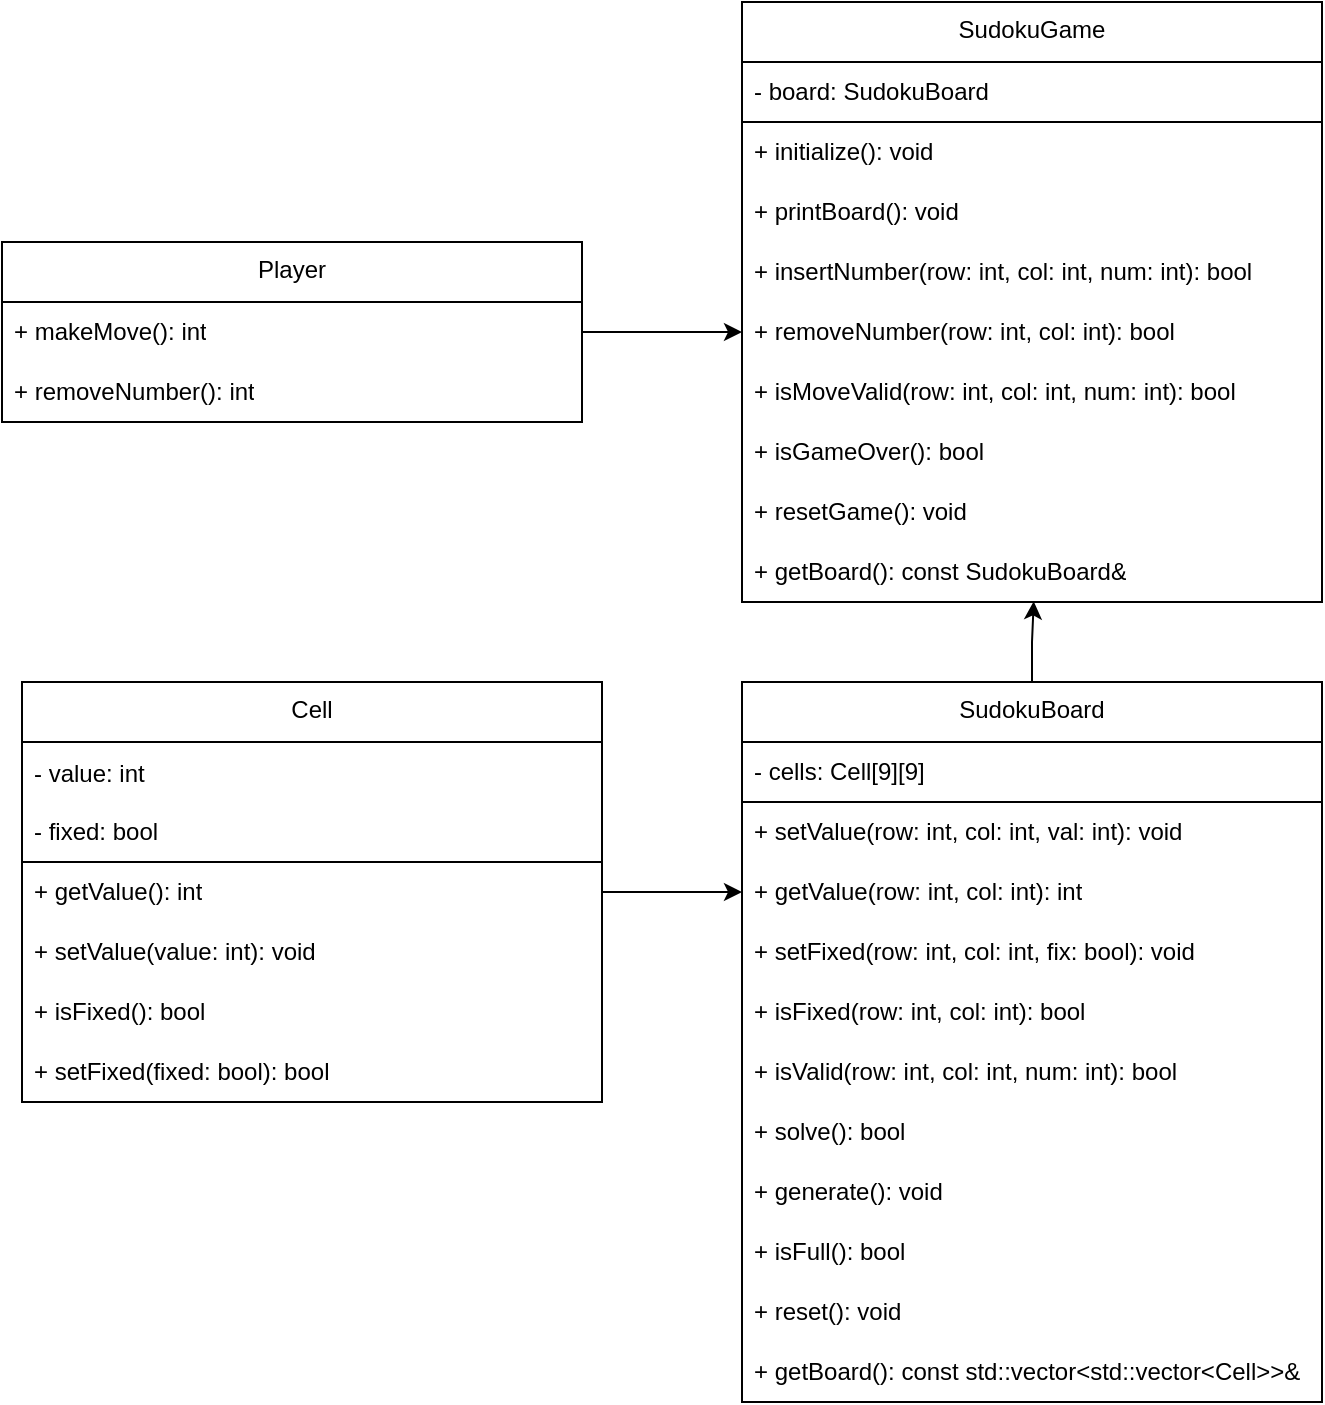 <mxfile version="24.2.5" type="google">
  <diagram name="Page-1" id="e5P0mwS1AretYM7_nfTY">
    <mxGraphModel dx="1434" dy="818" grid="1" gridSize="10" guides="1" tooltips="1" connect="1" arrows="1" fold="1" page="1" pageScale="1" pageWidth="850" pageHeight="1100" math="0" shadow="0">
      <root>
        <mxCell id="0" />
        <mxCell id="1" parent="0" />
        <mxCell id="xzZsynwT2GMZLObQLCWg-26" value="" style="edgeStyle=orthogonalEdgeStyle;rounded=0;orthogonalLoop=1;jettySize=auto;html=1;exitX=0.5;exitY=0;exitDx=0;exitDy=0;entryX=0.503;entryY=0.989;entryDx=0;entryDy=0;entryPerimeter=0;" parent="1" source="xzZsynwT2GMZLObQLCWg-16" target="xzZsynwT2GMZLObQLCWg-14" edge="1">
          <mxGeometry relative="1" as="geometry">
            <mxPoint x="425" y="360" as="targetPoint" />
          </mxGeometry>
        </mxCell>
        <mxCell id="xzZsynwT2GMZLObQLCWg-1" value="SudokuGame" style="swimlane;fontStyle=0;childLayout=stackLayout;horizontal=1;startSize=30;horizontalStack=0;resizeParent=1;resizeParentMax=0;resizeLast=0;collapsible=1;marginBottom=0;whiteSpace=wrap;html=1;align=center;verticalAlign=top;" parent="1" vertex="1">
          <mxGeometry x="460" y="40" width="290" height="300" as="geometry">
            <mxRectangle x="280" y="50" width="60" height="30" as="alternateBounds" />
          </mxGeometry>
        </mxCell>
        <mxCell id="xzZsynwT2GMZLObQLCWg-2" value="- board: SudokuBoard" style="text;strokeColor=default;fillColor=none;align=left;verticalAlign=middle;spacingLeft=4;spacingRight=4;overflow=hidden;points=[[0,0.5],[1,0.5]];portConstraint=eastwest;rotatable=0;whiteSpace=wrap;html=1;" parent="xzZsynwT2GMZLObQLCWg-1" vertex="1">
          <mxGeometry y="30" width="290" height="30" as="geometry" />
        </mxCell>
        <mxCell id="xzZsynwT2GMZLObQLCWg-3" value="+ initialize(): void" style="text;strokeColor=none;fillColor=none;align=left;verticalAlign=middle;spacingLeft=4;spacingRight=4;overflow=hidden;points=[[0,0.5],[1,0.5]];portConstraint=eastwest;rotatable=0;whiteSpace=wrap;html=1;" parent="xzZsynwT2GMZLObQLCWg-1" vertex="1">
          <mxGeometry y="60" width="290" height="30" as="geometry" />
        </mxCell>
        <mxCell id="xzZsynwT2GMZLObQLCWg-4" value="+ printBoard(): void" style="text;strokeColor=none;fillColor=none;align=left;verticalAlign=middle;spacingLeft=4;spacingRight=4;overflow=hidden;points=[[0,0.5],[1,0.5]];portConstraint=eastwest;rotatable=0;whiteSpace=wrap;html=1;" parent="xzZsynwT2GMZLObQLCWg-1" vertex="1">
          <mxGeometry y="90" width="290" height="30" as="geometry" />
        </mxCell>
        <mxCell id="xzZsynwT2GMZLObQLCWg-9" value="+ insertNumber(row: int, col: int, num: int): bool" style="text;strokeColor=none;fillColor=none;align=left;verticalAlign=middle;spacingLeft=4;spacingRight=4;overflow=hidden;points=[[0,0.5],[1,0.5]];portConstraint=eastwest;rotatable=0;whiteSpace=wrap;html=1;" parent="xzZsynwT2GMZLObQLCWg-1" vertex="1">
          <mxGeometry y="120" width="290" height="30" as="geometry" />
        </mxCell>
        <mxCell id="xzZsynwT2GMZLObQLCWg-10" value="+ removeNumber(row: int, col: int): bool" style="text;strokeColor=none;fillColor=none;align=left;verticalAlign=middle;spacingLeft=4;spacingRight=4;overflow=hidden;points=[[0,0.5],[1,0.5]];portConstraint=eastwest;rotatable=0;whiteSpace=wrap;html=1;" parent="xzZsynwT2GMZLObQLCWg-1" vertex="1">
          <mxGeometry y="150" width="290" height="30" as="geometry" />
        </mxCell>
        <mxCell id="xzZsynwT2GMZLObQLCWg-11" value="+ isMoveValid(row: int, col: int, num: int): bool" style="text;strokeColor=none;fillColor=none;align=left;verticalAlign=middle;spacingLeft=4;spacingRight=4;overflow=hidden;points=[[0,0.5],[1,0.5]];portConstraint=eastwest;rotatable=0;whiteSpace=wrap;html=1;" parent="xzZsynwT2GMZLObQLCWg-1" vertex="1">
          <mxGeometry y="180" width="290" height="30" as="geometry" />
        </mxCell>
        <mxCell id="xzZsynwT2GMZLObQLCWg-12" value="+ isGameOver(): bool" style="text;strokeColor=none;fillColor=none;align=left;verticalAlign=middle;spacingLeft=4;spacingRight=4;overflow=hidden;points=[[0,0.5],[1,0.5]];portConstraint=eastwest;rotatable=0;whiteSpace=wrap;html=1;" parent="xzZsynwT2GMZLObQLCWg-1" vertex="1">
          <mxGeometry y="210" width="290" height="30" as="geometry" />
        </mxCell>
        <mxCell id="xzZsynwT2GMZLObQLCWg-13" value="+ resetGame(): void  " style="text;strokeColor=none;fillColor=none;align=left;verticalAlign=middle;spacingLeft=4;spacingRight=4;overflow=hidden;points=[[0,0.5],[1,0.5]];portConstraint=eastwest;rotatable=0;whiteSpace=wrap;html=1;" parent="xzZsynwT2GMZLObQLCWg-1" vertex="1">
          <mxGeometry y="240" width="290" height="30" as="geometry" />
        </mxCell>
        <mxCell id="xzZsynwT2GMZLObQLCWg-14" value="+ getBoard(): const SudokuBoard&amp;amp;    " style="text;strokeColor=none;fillColor=none;align=left;verticalAlign=middle;spacingLeft=4;spacingRight=4;overflow=hidden;points=[[0,0.5],[1,0.5]];portConstraint=eastwest;rotatable=0;whiteSpace=wrap;html=1;" parent="xzZsynwT2GMZLObQLCWg-1" vertex="1">
          <mxGeometry y="270" width="290" height="30" as="geometry" />
        </mxCell>
        <mxCell id="xzZsynwT2GMZLObQLCWg-37" value="" style="edgeStyle=orthogonalEdgeStyle;rounded=0;orthogonalLoop=1;jettySize=auto;html=1;exitX=1;exitY=0.5;exitDx=0;exitDy=0;entryX=0;entryY=0.5;entryDx=0;entryDy=0;" parent="1" source="xzZsynwT2GMZLObQLCWg-30" target="xzZsynwT2GMZLObQLCWg-19" edge="1">
          <mxGeometry relative="1" as="geometry">
            <mxPoint x="425" y="580" as="sourcePoint" />
            <mxPoint x="440" y="600" as="targetPoint" />
            <Array as="points">
              <mxPoint x="420" y="485" />
              <mxPoint x="420" y="485" />
            </Array>
          </mxGeometry>
        </mxCell>
        <mxCell id="xzZsynwT2GMZLObQLCWg-16" value="SudokuBoard" style="swimlane;fontStyle=0;childLayout=stackLayout;horizontal=1;startSize=30;horizontalStack=0;resizeParent=1;resizeParentMax=0;resizeLast=0;collapsible=1;marginBottom=0;whiteSpace=wrap;html=1;align=center;verticalAlign=top;" parent="1" vertex="1">
          <mxGeometry x="460" y="380" width="290" height="360" as="geometry">
            <mxRectangle x="60" y="100" width="60" height="30" as="alternateBounds" />
          </mxGeometry>
        </mxCell>
        <mxCell id="xzZsynwT2GMZLObQLCWg-17" value="- cells: Cell[9][9]  " style="text;strokeColor=default;fillColor=none;align=left;verticalAlign=middle;spacingLeft=4;spacingRight=4;overflow=hidden;points=[[0,0.5],[1,0.5]];portConstraint=eastwest;rotatable=0;whiteSpace=wrap;html=1;" parent="xzZsynwT2GMZLObQLCWg-16" vertex="1">
          <mxGeometry y="30" width="290" height="30" as="geometry" />
        </mxCell>
        <mxCell id="xzZsynwT2GMZLObQLCWg-18" value="+ setValue(row: int, col: int, val: int): void " style="text;strokeColor=none;fillColor=none;align=left;verticalAlign=middle;spacingLeft=4;spacingRight=4;overflow=hidden;points=[[0,0.5],[1,0.5]];portConstraint=eastwest;rotatable=0;whiteSpace=wrap;html=1;" parent="xzZsynwT2GMZLObQLCWg-16" vertex="1">
          <mxGeometry y="60" width="290" height="30" as="geometry" />
        </mxCell>
        <mxCell id="xzZsynwT2GMZLObQLCWg-19" value="+ getValue(row: int, col: int): int" style="text;strokeColor=none;fillColor=none;align=left;verticalAlign=middle;spacingLeft=4;spacingRight=4;overflow=hidden;points=[[0,0.5],[1,0.5]];portConstraint=eastwest;rotatable=0;whiteSpace=wrap;html=1;" parent="xzZsynwT2GMZLObQLCWg-16" vertex="1">
          <mxGeometry y="90" width="290" height="30" as="geometry" />
        </mxCell>
        <mxCell id="xzZsynwT2GMZLObQLCWg-20" value="+ setFixed(row: int, col: int, fix: bool): void" style="text;strokeColor=none;fillColor=none;align=left;verticalAlign=middle;spacingLeft=4;spacingRight=4;overflow=hidden;points=[[0,0.5],[1,0.5]];portConstraint=eastwest;rotatable=0;whiteSpace=wrap;html=1;" parent="xzZsynwT2GMZLObQLCWg-16" vertex="1">
          <mxGeometry y="120" width="290" height="30" as="geometry" />
        </mxCell>
        <mxCell id="xzZsynwT2GMZLObQLCWg-21" value="+ isFixed(row: int, col: int): bool" style="text;strokeColor=none;fillColor=none;align=left;verticalAlign=middle;spacingLeft=4;spacingRight=4;overflow=hidden;points=[[0,0.5],[1,0.5]];portConstraint=eastwest;rotatable=0;whiteSpace=wrap;html=1;" parent="xzZsynwT2GMZLObQLCWg-16" vertex="1">
          <mxGeometry y="150" width="290" height="30" as="geometry" />
        </mxCell>
        <mxCell id="xzZsynwT2GMZLObQLCWg-22" value="+ isValid(row: int, col: int, num: int): bool" style="text;strokeColor=none;fillColor=none;align=left;verticalAlign=middle;spacingLeft=4;spacingRight=4;overflow=hidden;points=[[0,0.5],[1,0.5]];portConstraint=eastwest;rotatable=0;whiteSpace=wrap;html=1;" parent="xzZsynwT2GMZLObQLCWg-16" vertex="1">
          <mxGeometry y="180" width="290" height="30" as="geometry" />
        </mxCell>
        <mxCell id="bWnCQw81uDB-CjE1z5YF-3" value="+ solve(): bool" style="text;strokeColor=none;fillColor=none;align=left;verticalAlign=middle;spacingLeft=4;spacingRight=4;overflow=hidden;points=[[0,0.5],[1,0.5]];portConstraint=eastwest;rotatable=0;whiteSpace=wrap;html=1;" parent="xzZsynwT2GMZLObQLCWg-16" vertex="1">
          <mxGeometry y="210" width="290" height="30" as="geometry" />
        </mxCell>
        <mxCell id="bWnCQw81uDB-CjE1z5YF-4" value="+ generate(): void" style="text;strokeColor=none;fillColor=none;align=left;verticalAlign=middle;spacingLeft=4;spacingRight=4;overflow=hidden;points=[[0,0.5],[1,0.5]];portConstraint=eastwest;rotatable=0;whiteSpace=wrap;html=1;" parent="xzZsynwT2GMZLObQLCWg-16" vertex="1">
          <mxGeometry y="240" width="290" height="30" as="geometry" />
        </mxCell>
        <mxCell id="bWnCQw81uDB-CjE1z5YF-5" value="+ isFull(): bool" style="text;strokeColor=none;fillColor=none;align=left;verticalAlign=middle;spacingLeft=4;spacingRight=4;overflow=hidden;points=[[0,0.5],[1,0.5]];portConstraint=eastwest;rotatable=0;whiteSpace=wrap;html=1;" parent="xzZsynwT2GMZLObQLCWg-16" vertex="1">
          <mxGeometry y="270" width="290" height="30" as="geometry" />
        </mxCell>
        <mxCell id="bWnCQw81uDB-CjE1z5YF-6" value="+ reset(): void" style="text;strokeColor=none;fillColor=none;align=left;verticalAlign=middle;spacingLeft=4;spacingRight=4;overflow=hidden;points=[[0,0.5],[1,0.5]];portConstraint=eastwest;rotatable=0;whiteSpace=wrap;html=1;" parent="xzZsynwT2GMZLObQLCWg-16" vertex="1">
          <mxGeometry y="300" width="290" height="30" as="geometry" />
        </mxCell>
        <mxCell id="bWnCQw81uDB-CjE1z5YF-7" value="+ getBoard(): const std::vector&amp;lt;std::vector&amp;lt;Cell&amp;gt;&amp;gt;&amp;amp;" style="text;strokeColor=none;fillColor=none;align=left;verticalAlign=middle;spacingLeft=4;spacingRight=4;overflow=hidden;points=[[0,0.5],[1,0.5]];portConstraint=eastwest;rotatable=0;whiteSpace=wrap;html=1;" parent="xzZsynwT2GMZLObQLCWg-16" vertex="1">
          <mxGeometry y="330" width="290" height="30" as="geometry" />
        </mxCell>
        <mxCell id="xzZsynwT2GMZLObQLCWg-27" value="Cell" style="swimlane;fontStyle=0;childLayout=stackLayout;horizontal=1;startSize=30;horizontalStack=0;resizeParent=1;resizeParentMax=0;resizeLast=0;collapsible=1;marginBottom=0;whiteSpace=wrap;html=1;align=center;verticalAlign=top;strokeColor=default;" parent="1" vertex="1">
          <mxGeometry x="100" y="380" width="290" height="210" as="geometry">
            <mxRectangle x="60" y="100" width="60" height="30" as="alternateBounds" />
          </mxGeometry>
        </mxCell>
        <mxCell id="xzZsynwT2GMZLObQLCWg-28" value="- value: int&lt;div&gt;&lt;br&gt;&lt;div&gt;- fixed: bool&lt;/div&gt;&lt;/div&gt;" style="text;strokeColor=default;fillColor=none;align=left;verticalAlign=middle;spacingLeft=4;spacingRight=4;overflow=hidden;points=[[0,0.5],[1,0.5]];portConstraint=eastwest;rotatable=0;whiteSpace=wrap;html=1;" parent="xzZsynwT2GMZLObQLCWg-27" vertex="1">
          <mxGeometry y="30" width="290" height="60" as="geometry" />
        </mxCell>
        <mxCell id="xzZsynwT2GMZLObQLCWg-29" value="+ getValue(): int" style="text;strokeColor=none;fillColor=none;align=left;verticalAlign=middle;spacingLeft=4;spacingRight=4;overflow=hidden;points=[[0,0.5],[1,0.5]];portConstraint=eastwest;rotatable=0;whiteSpace=wrap;html=1;perimeterSpacing=0;" parent="xzZsynwT2GMZLObQLCWg-27" vertex="1">
          <mxGeometry y="90" width="290" height="30" as="geometry" />
        </mxCell>
        <mxCell id="xzZsynwT2GMZLObQLCWg-30" value="+ setValue(value: int): void" style="text;strokeColor=none;fillColor=none;align=left;verticalAlign=middle;spacingLeft=4;spacingRight=4;overflow=hidden;points=[[0,0.5],[1,0.5]];portConstraint=eastwest;rotatable=0;whiteSpace=wrap;html=1;" parent="xzZsynwT2GMZLObQLCWg-27" vertex="1">
          <mxGeometry y="120" width="290" height="30" as="geometry" />
        </mxCell>
        <mxCell id="xzZsynwT2GMZLObQLCWg-31" value="+ isFixed(): bool" style="text;strokeColor=none;fillColor=none;align=left;verticalAlign=middle;spacingLeft=4;spacingRight=4;overflow=hidden;points=[[0,0.5],[1,0.5]];portConstraint=eastwest;rotatable=0;whiteSpace=wrap;html=1;" parent="xzZsynwT2GMZLObQLCWg-27" vertex="1">
          <mxGeometry y="150" width="290" height="30" as="geometry" />
        </mxCell>
        <mxCell id="xzZsynwT2GMZLObQLCWg-32" value="+ setFixed(fixed: bool): bool" style="text;strokeColor=none;fillColor=none;align=left;verticalAlign=middle;spacingLeft=4;spacingRight=4;overflow=hidden;points=[[0,0.5],[1,0.5]];portConstraint=eastwest;rotatable=0;whiteSpace=wrap;html=1;" parent="xzZsynwT2GMZLObQLCWg-27" vertex="1">
          <mxGeometry y="180" width="290" height="30" as="geometry" />
        </mxCell>
        <mxCell id="bWnCQw81uDB-CjE1z5YF-14" value="" style="edgeStyle=orthogonalEdgeStyle;rounded=0;orthogonalLoop=1;jettySize=auto;html=1;" parent="1" source="bWnCQw81uDB-CjE1z5YF-8" target="xzZsynwT2GMZLObQLCWg-10" edge="1">
          <mxGeometry relative="1" as="geometry" />
        </mxCell>
        <mxCell id="bWnCQw81uDB-CjE1z5YF-8" value="Player" style="swimlane;fontStyle=0;childLayout=stackLayout;horizontal=1;startSize=30;horizontalStack=0;resizeParent=1;resizeParentMax=0;resizeLast=0;collapsible=1;marginBottom=0;whiteSpace=wrap;html=1;align=center;verticalAlign=top;strokeColor=default;" parent="1" vertex="1">
          <mxGeometry x="90" y="160" width="290" height="90" as="geometry">
            <mxRectangle x="60" y="100" width="60" height="30" as="alternateBounds" />
          </mxGeometry>
        </mxCell>
        <mxCell id="bWnCQw81uDB-CjE1z5YF-10" value="+ makeMove(): int" style="text;strokeColor=none;fillColor=none;align=left;verticalAlign=middle;spacingLeft=4;spacingRight=4;overflow=hidden;points=[[0,0.5],[1,0.5]];portConstraint=eastwest;rotatable=0;whiteSpace=wrap;html=1;perimeterSpacing=0;" parent="bWnCQw81uDB-CjE1z5YF-8" vertex="1">
          <mxGeometry y="30" width="290" height="30" as="geometry" />
        </mxCell>
        <mxCell id="bWnCQw81uDB-CjE1z5YF-11" value="+ removeNumber(): int" style="text;strokeColor=none;fillColor=none;align=left;verticalAlign=middle;spacingLeft=4;spacingRight=4;overflow=hidden;points=[[0,0.5],[1,0.5]];portConstraint=eastwest;rotatable=0;whiteSpace=wrap;html=1;" parent="bWnCQw81uDB-CjE1z5YF-8" vertex="1">
          <mxGeometry y="60" width="290" height="30" as="geometry" />
        </mxCell>
      </root>
    </mxGraphModel>
  </diagram>
</mxfile>
